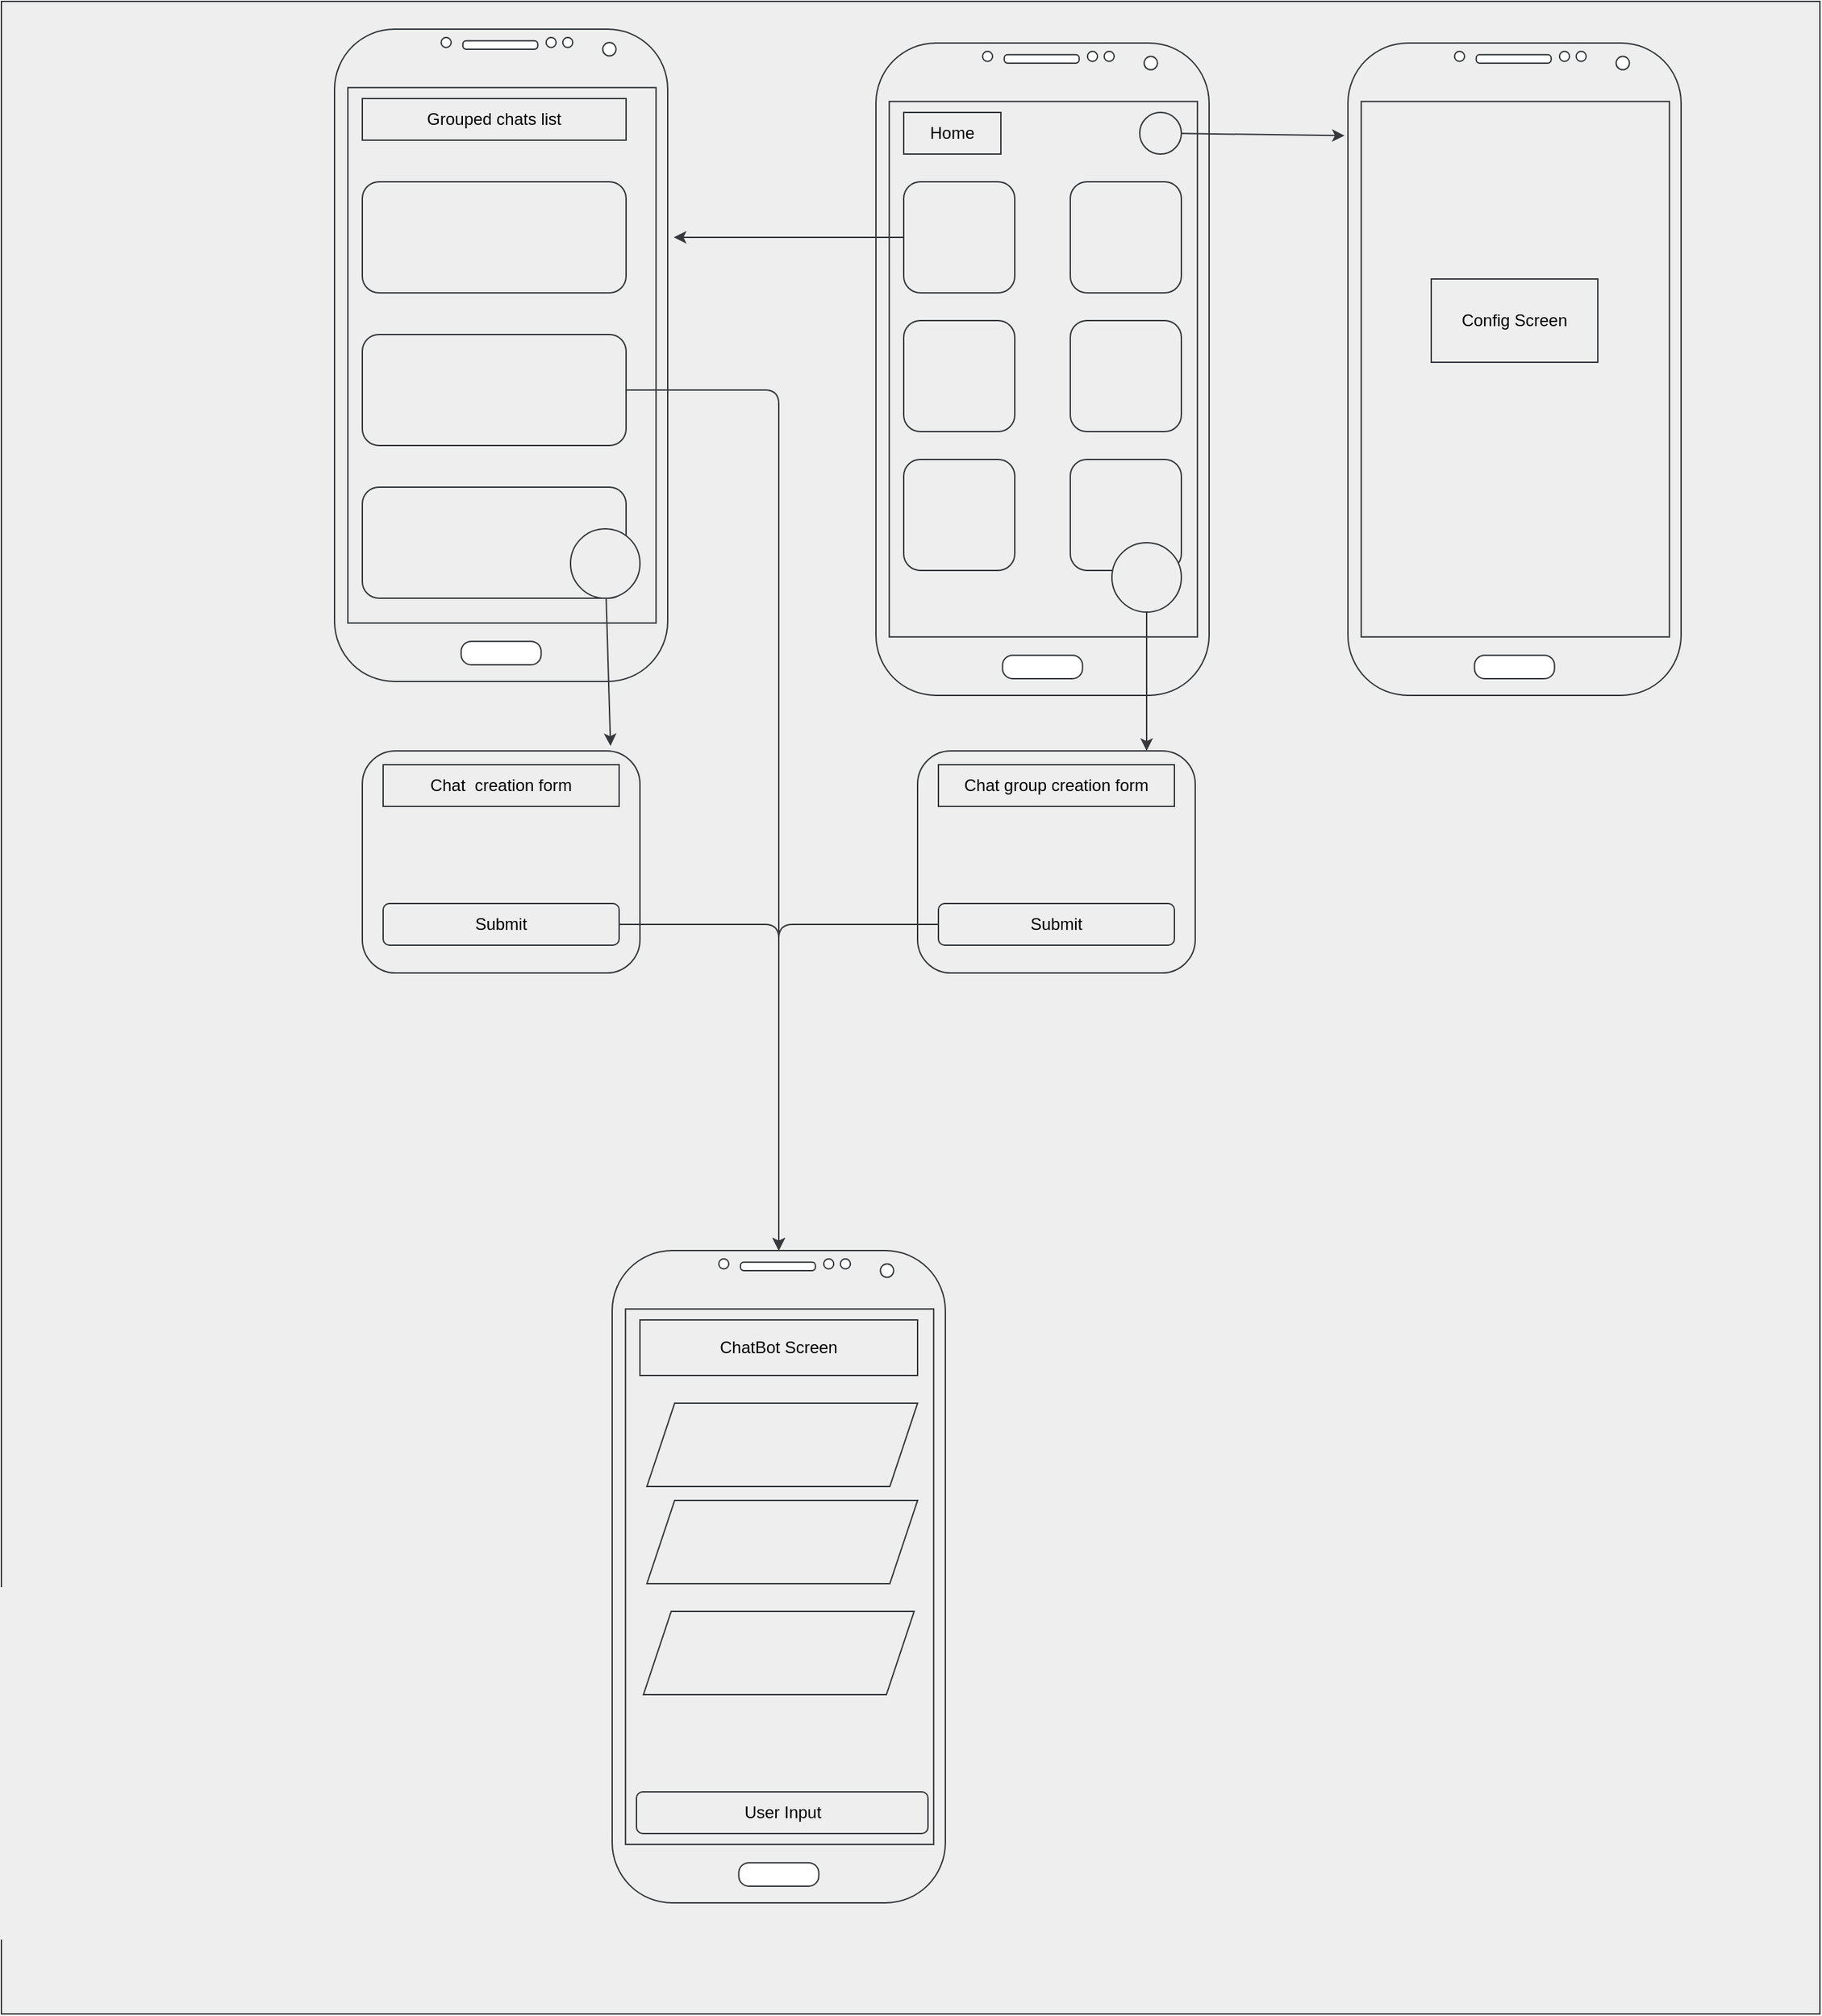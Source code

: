 <mxfile>
    <diagram id="3vhoRqhPPUoY-iDbqvLI" name="Page-1">
        <mxGraphModel dx="2690" dy="1609" grid="1" gridSize="10" guides="1" tooltips="1" connect="1" arrows="1" fold="1" page="1" pageScale="1" pageWidth="850" pageHeight="1100" math="0" shadow="0">
            <root>
                <mxCell id="0"/>
                <mxCell id="1" parent="0"/>
                <mxCell id="43" value="" style="group;fillColor=#eeeeee;strokeColor=#36393d;fontColor=#000000;" vertex="1" connectable="0" parent="1">
                    <mxGeometry x="-670" y="570" width="1310" height="1450" as="geometry"/>
                </mxCell>
                <mxCell id="42" value="" style="rounded=0;whiteSpace=wrap;html=1;fillColor=#eeeeee;strokeColor=#36393d;fontColor=#000000;" vertex="1" parent="43">
                    <mxGeometry width="1310" height="1450" as="geometry"/>
                </mxCell>
                <mxCell id="2" value="" style="verticalLabelPosition=bottom;verticalAlign=top;html=1;shadow=0;dashed=0;strokeWidth=1;shape=mxgraph.android.phone2;strokeColor=#36393d;fillColor=#eeeeee;fontColor=#000000;" vertex="1" parent="43">
                    <mxGeometry x="630" y="30" width="240" height="470" as="geometry"/>
                </mxCell>
                <mxCell id="16" style="edgeStyle=none;html=1;fillColor=#eeeeee;strokeColor=#36393d;fontColor=#000000;" edge="1" parent="43" source="3">
                    <mxGeometry relative="1" as="geometry">
                        <mxPoint x="484.4" y="170" as="targetPoint"/>
                    </mxGeometry>
                </mxCell>
                <mxCell id="3" value="" style="rounded=1;whiteSpace=wrap;html=1;fillColor=#eeeeee;strokeColor=#36393d;fontColor=#000000;" vertex="1" parent="43">
                    <mxGeometry x="650" y="130" width="80" height="80" as="geometry"/>
                </mxCell>
                <mxCell id="4" value="" style="rounded=1;whiteSpace=wrap;html=1;fillColor=#eeeeee;strokeColor=#36393d;fontColor=#000000;" vertex="1" parent="43">
                    <mxGeometry x="770" y="130" width="80" height="80" as="geometry"/>
                </mxCell>
                <mxCell id="5" value="" style="rounded=1;whiteSpace=wrap;html=1;fillColor=#eeeeee;strokeColor=#36393d;fontColor=#000000;" vertex="1" parent="43">
                    <mxGeometry x="650" y="230" width="80" height="80" as="geometry"/>
                </mxCell>
                <mxCell id="6" value="" style="rounded=1;whiteSpace=wrap;html=1;fillColor=#eeeeee;strokeColor=#36393d;fontColor=#000000;" vertex="1" parent="43">
                    <mxGeometry x="770" y="230" width="80" height="80" as="geometry"/>
                </mxCell>
                <mxCell id="7" value="" style="rounded=1;whiteSpace=wrap;html=1;fillColor=#eeeeee;strokeColor=#36393d;fontColor=#000000;" vertex="1" parent="43">
                    <mxGeometry x="650" y="330" width="80" height="80" as="geometry"/>
                </mxCell>
                <mxCell id="8" value="" style="rounded=1;whiteSpace=wrap;html=1;fillColor=#eeeeee;strokeColor=#36393d;fontColor=#000000;" vertex="1" parent="43">
                    <mxGeometry x="770" y="330" width="80" height="80" as="geometry"/>
                </mxCell>
                <mxCell id="9" value="" style="ellipse;whiteSpace=wrap;html=1;aspect=fixed;fillColor=#eeeeee;strokeColor=#36393d;fontColor=#000000;" vertex="1" parent="43">
                    <mxGeometry x="820" y="80" width="30" height="30" as="geometry"/>
                </mxCell>
                <mxCell id="26" style="edgeStyle=none;html=1;fillColor=#eeeeee;strokeColor=#36393d;fontColor=#000000;" edge="1" parent="43" source="10">
                    <mxGeometry relative="1" as="geometry">
                        <mxPoint x="825" y="540" as="targetPoint"/>
                    </mxGeometry>
                </mxCell>
                <mxCell id="10" value="" style="ellipse;whiteSpace=wrap;html=1;aspect=fixed;fillColor=#eeeeee;strokeColor=#36393d;fontColor=#000000;" vertex="1" parent="43">
                    <mxGeometry x="800" y="390" width="50" height="50" as="geometry"/>
                </mxCell>
                <mxCell id="11" value="" style="verticalLabelPosition=bottom;verticalAlign=top;html=1;shadow=0;dashed=0;strokeWidth=1;shape=mxgraph.android.phone2;strokeColor=#36393d;fillColor=#eeeeee;fontColor=#000000;" vertex="1" parent="43">
                    <mxGeometry x="970" y="30" width="240" height="470" as="geometry"/>
                </mxCell>
                <mxCell id="12" style="edgeStyle=none;html=1;entryX=-0.01;entryY=0.142;entryDx=0;entryDy=0;entryPerimeter=0;fillColor=#eeeeee;strokeColor=#36393d;fontColor=#000000;" edge="1" parent="43" source="9" target="11">
                    <mxGeometry relative="1" as="geometry"/>
                </mxCell>
                <mxCell id="13" value="Config Screen" style="rounded=0;whiteSpace=wrap;html=1;fillColor=#eeeeee;strokeColor=#36393d;fontColor=#000000;" vertex="1" parent="43">
                    <mxGeometry x="1030" y="200" width="120" height="60" as="geometry"/>
                </mxCell>
                <mxCell id="14" value="Home" style="rounded=0;whiteSpace=wrap;html=1;fillColor=#eeeeee;strokeColor=#36393d;fontColor=#000000;" vertex="1" parent="43">
                    <mxGeometry x="650" y="80" width="70" height="30" as="geometry"/>
                </mxCell>
                <mxCell id="15" value="" style="verticalLabelPosition=bottom;verticalAlign=top;html=1;shadow=0;dashed=0;strokeWidth=1;shape=mxgraph.android.phone2;strokeColor=#36393d;fillColor=#eeeeee;fontColor=#000000;" vertex="1" parent="43">
                    <mxGeometry x="440" y="900" width="240" height="470" as="geometry"/>
                </mxCell>
                <mxCell id="17" value="" style="verticalLabelPosition=bottom;verticalAlign=top;html=1;shadow=0;dashed=0;strokeWidth=1;shape=mxgraph.android.phone2;strokeColor=#36393d;fillColor=#eeeeee;fontColor=#000000;" vertex="1" parent="43">
                    <mxGeometry x="240" y="20" width="240" height="470" as="geometry"/>
                </mxCell>
                <mxCell id="18" value="Grouped chats list" style="rounded=0;whiteSpace=wrap;html=1;fillColor=#eeeeee;strokeColor=#36393d;fontColor=#000000;" vertex="1" parent="43">
                    <mxGeometry x="260" y="70" width="190" height="30" as="geometry"/>
                </mxCell>
                <mxCell id="20" value="" style="rounded=1;whiteSpace=wrap;html=1;fillColor=#eeeeee;strokeColor=#36393d;fontColor=#000000;" vertex="1" parent="43">
                    <mxGeometry x="260" y="130" width="190" height="80" as="geometry"/>
                </mxCell>
                <mxCell id="21" value="" style="rounded=1;whiteSpace=wrap;html=1;fillColor=#eeeeee;strokeColor=#36393d;fontColor=#000000;" vertex="1" parent="43">
                    <mxGeometry x="260" y="240" width="190" height="80" as="geometry"/>
                </mxCell>
                <mxCell id="33" style="edgeStyle=none;html=1;exitX=1;exitY=0.5;exitDx=0;exitDy=0;fillColor=#eeeeee;strokeColor=#36393d;fontColor=#000000;" edge="1" parent="43" source="21">
                    <mxGeometry relative="1" as="geometry">
                        <mxPoint x="560" y="900" as="targetPoint"/>
                        <Array as="points">
                            <mxPoint x="560" y="280"/>
                        </Array>
                    </mxGeometry>
                </mxCell>
                <mxCell id="22" value="" style="rounded=1;whiteSpace=wrap;html=1;fillColor=#eeeeee;strokeColor=#36393d;fontColor=#000000;" vertex="1" parent="43">
                    <mxGeometry x="260" y="350" width="190" height="80" as="geometry"/>
                </mxCell>
                <mxCell id="23" value="" style="ellipse;whiteSpace=wrap;html=1;aspect=fixed;fillColor=#eeeeee;strokeColor=#36393d;fontColor=#000000;" vertex="1" parent="43">
                    <mxGeometry x="410" y="380" width="50" height="50" as="geometry"/>
                </mxCell>
                <mxCell id="24" value="" style="rounded=1;whiteSpace=wrap;html=1;fillColor=#eeeeee;strokeColor=#36393d;fontColor=#000000;" vertex="1" parent="43">
                    <mxGeometry x="660" y="540" width="200" height="160" as="geometry"/>
                </mxCell>
                <mxCell id="25" value="Chat group creation form" style="whiteSpace=wrap;html=1;fillColor=#eeeeee;strokeColor=#36393d;fontColor=#000000;" vertex="1" parent="43">
                    <mxGeometry x="675" y="550" width="170" height="30" as="geometry"/>
                </mxCell>
                <mxCell id="28" style="edgeStyle=none;html=1;fillColor=#eeeeee;strokeColor=#36393d;fontColor=#000000;" edge="1" parent="43" source="27">
                    <mxGeometry relative="1" as="geometry">
                        <mxPoint x="560" y="900" as="targetPoint"/>
                        <Array as="points">
                            <mxPoint x="560" y="665"/>
                        </Array>
                    </mxGeometry>
                </mxCell>
                <mxCell id="27" value="Submit" style="rounded=1;whiteSpace=wrap;html=1;fillColor=#eeeeee;strokeColor=#36393d;fontColor=#000000;" vertex="1" parent="43">
                    <mxGeometry x="675" y="650" width="170" height="30" as="geometry"/>
                </mxCell>
                <mxCell id="29" value="" style="rounded=1;whiteSpace=wrap;html=1;fillColor=#eeeeee;strokeColor=#36393d;fontColor=#000000;" vertex="1" parent="43">
                    <mxGeometry x="260" y="540" width="200" height="160" as="geometry"/>
                </mxCell>
                <mxCell id="32" style="edgeStyle=none;html=1;entryX=0.894;entryY=-0.022;entryDx=0;entryDy=0;entryPerimeter=0;fillColor=#eeeeee;strokeColor=#36393d;fontColor=#000000;" edge="1" parent="43" source="23" target="29">
                    <mxGeometry relative="1" as="geometry"/>
                </mxCell>
                <mxCell id="30" value="Chat&amp;nbsp; creation form" style="whiteSpace=wrap;html=1;fillColor=#eeeeee;strokeColor=#36393d;fontColor=#000000;" vertex="1" parent="43">
                    <mxGeometry x="275" y="550" width="170" height="30" as="geometry"/>
                </mxCell>
                <mxCell id="35" style="edgeStyle=none;html=1;fillColor=#eeeeee;strokeColor=#36393d;fontColor=#000000;" edge="1" parent="43" source="31">
                    <mxGeometry relative="1" as="geometry">
                        <mxPoint x="560" y="900" as="targetPoint"/>
                        <Array as="points">
                            <mxPoint x="560" y="665"/>
                        </Array>
                    </mxGeometry>
                </mxCell>
                <mxCell id="31" value="Submit" style="rounded=1;whiteSpace=wrap;html=1;fillColor=#eeeeee;strokeColor=#36393d;fontColor=#000000;" vertex="1" parent="43">
                    <mxGeometry x="275" y="650" width="170" height="30" as="geometry"/>
                </mxCell>
                <mxCell id="37" value="ChatBot Screen" style="rounded=0;whiteSpace=wrap;html=1;fillColor=#eeeeee;strokeColor=#36393d;fontColor=#000000;" vertex="1" parent="43">
                    <mxGeometry x="460" y="950" width="200" height="40" as="geometry"/>
                </mxCell>
                <mxCell id="38" value="" style="shape=parallelogram;perimeter=parallelogramPerimeter;whiteSpace=wrap;html=1;fixedSize=1;fillColor=#eeeeee;strokeColor=#36393d;fontColor=#000000;" vertex="1" parent="43">
                    <mxGeometry x="465" y="1010" width="195" height="60" as="geometry"/>
                </mxCell>
                <mxCell id="39" value="" style="shape=parallelogram;perimeter=parallelogramPerimeter;whiteSpace=wrap;html=1;fixedSize=1;fillColor=#eeeeee;strokeColor=#36393d;fontColor=#000000;" vertex="1" parent="43">
                    <mxGeometry x="465" y="1080" width="195" height="60" as="geometry"/>
                </mxCell>
                <mxCell id="40" value="" style="shape=parallelogram;perimeter=parallelogramPerimeter;whiteSpace=wrap;html=1;fixedSize=1;fillColor=#eeeeee;strokeColor=#36393d;fontColor=#000000;" vertex="1" parent="43">
                    <mxGeometry x="462.5" y="1160" width="195" height="60" as="geometry"/>
                </mxCell>
                <mxCell id="41" value="User Input" style="rounded=1;whiteSpace=wrap;html=1;fillColor=#eeeeee;strokeColor=#36393d;fontColor=#000000;" vertex="1" parent="43">
                    <mxGeometry x="457.5" y="1290" width="210" height="30" as="geometry"/>
                </mxCell>
            </root>
        </mxGraphModel>
    </diagram>
</mxfile>